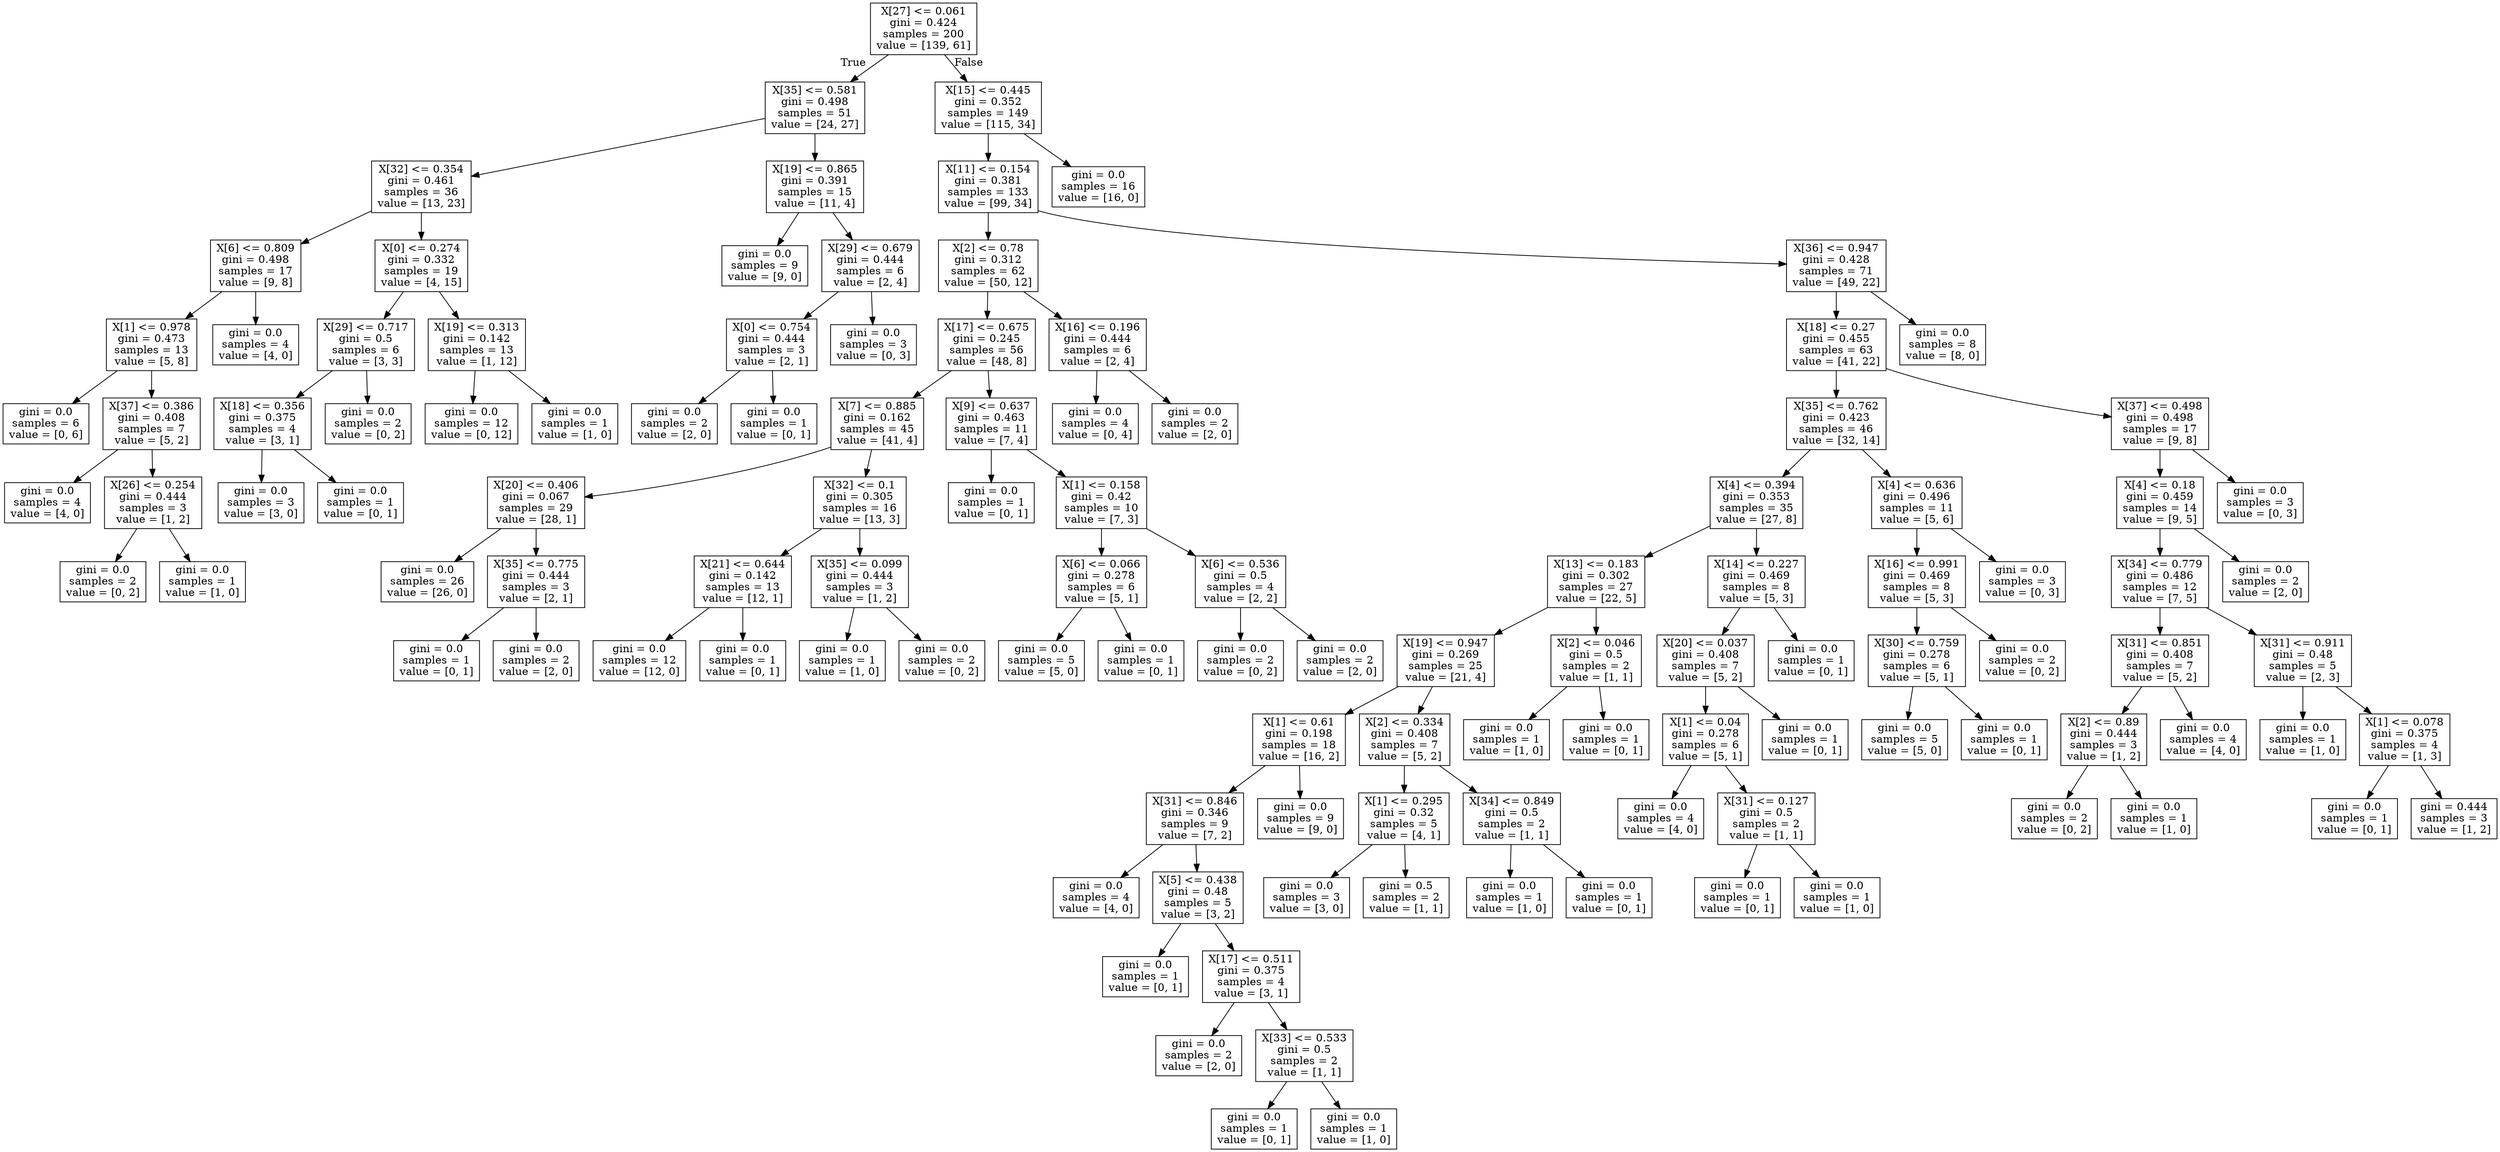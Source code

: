 digraph Tree {
node [shape=box] ;
0 [label="X[27] <= 0.061\ngini = 0.424\nsamples = 200\nvalue = [139, 61]"] ;
1 [label="X[35] <= 0.581\ngini = 0.498\nsamples = 51\nvalue = [24, 27]"] ;
0 -> 1 [labeldistance=2.5, labelangle=45, headlabel="True"] ;
2 [label="X[32] <= 0.354\ngini = 0.461\nsamples = 36\nvalue = [13, 23]"] ;
1 -> 2 ;
3 [label="X[6] <= 0.809\ngini = 0.498\nsamples = 17\nvalue = [9, 8]"] ;
2 -> 3 ;
4 [label="X[1] <= 0.978\ngini = 0.473\nsamples = 13\nvalue = [5, 8]"] ;
3 -> 4 ;
5 [label="gini = 0.0\nsamples = 6\nvalue = [0, 6]"] ;
4 -> 5 ;
6 [label="X[37] <= 0.386\ngini = 0.408\nsamples = 7\nvalue = [5, 2]"] ;
4 -> 6 ;
7 [label="gini = 0.0\nsamples = 4\nvalue = [4, 0]"] ;
6 -> 7 ;
8 [label="X[26] <= 0.254\ngini = 0.444\nsamples = 3\nvalue = [1, 2]"] ;
6 -> 8 ;
9 [label="gini = 0.0\nsamples = 2\nvalue = [0, 2]"] ;
8 -> 9 ;
10 [label="gini = 0.0\nsamples = 1\nvalue = [1, 0]"] ;
8 -> 10 ;
11 [label="gini = 0.0\nsamples = 4\nvalue = [4, 0]"] ;
3 -> 11 ;
12 [label="X[0] <= 0.274\ngini = 0.332\nsamples = 19\nvalue = [4, 15]"] ;
2 -> 12 ;
13 [label="X[29] <= 0.717\ngini = 0.5\nsamples = 6\nvalue = [3, 3]"] ;
12 -> 13 ;
14 [label="X[18] <= 0.356\ngini = 0.375\nsamples = 4\nvalue = [3, 1]"] ;
13 -> 14 ;
15 [label="gini = 0.0\nsamples = 3\nvalue = [3, 0]"] ;
14 -> 15 ;
16 [label="gini = 0.0\nsamples = 1\nvalue = [0, 1]"] ;
14 -> 16 ;
17 [label="gini = 0.0\nsamples = 2\nvalue = [0, 2]"] ;
13 -> 17 ;
18 [label="X[19] <= 0.313\ngini = 0.142\nsamples = 13\nvalue = [1, 12]"] ;
12 -> 18 ;
19 [label="gini = 0.0\nsamples = 12\nvalue = [0, 12]"] ;
18 -> 19 ;
20 [label="gini = 0.0\nsamples = 1\nvalue = [1, 0]"] ;
18 -> 20 ;
21 [label="X[19] <= 0.865\ngini = 0.391\nsamples = 15\nvalue = [11, 4]"] ;
1 -> 21 ;
22 [label="gini = 0.0\nsamples = 9\nvalue = [9, 0]"] ;
21 -> 22 ;
23 [label="X[29] <= 0.679\ngini = 0.444\nsamples = 6\nvalue = [2, 4]"] ;
21 -> 23 ;
24 [label="X[0] <= 0.754\ngini = 0.444\nsamples = 3\nvalue = [2, 1]"] ;
23 -> 24 ;
25 [label="gini = 0.0\nsamples = 2\nvalue = [2, 0]"] ;
24 -> 25 ;
26 [label="gini = 0.0\nsamples = 1\nvalue = [0, 1]"] ;
24 -> 26 ;
27 [label="gini = 0.0\nsamples = 3\nvalue = [0, 3]"] ;
23 -> 27 ;
28 [label="X[15] <= 0.445\ngini = 0.352\nsamples = 149\nvalue = [115, 34]"] ;
0 -> 28 [labeldistance=2.5, labelangle=-45, headlabel="False"] ;
29 [label="X[11] <= 0.154\ngini = 0.381\nsamples = 133\nvalue = [99, 34]"] ;
28 -> 29 ;
30 [label="X[2] <= 0.78\ngini = 0.312\nsamples = 62\nvalue = [50, 12]"] ;
29 -> 30 ;
31 [label="X[17] <= 0.675\ngini = 0.245\nsamples = 56\nvalue = [48, 8]"] ;
30 -> 31 ;
32 [label="X[7] <= 0.885\ngini = 0.162\nsamples = 45\nvalue = [41, 4]"] ;
31 -> 32 ;
33 [label="X[20] <= 0.406\ngini = 0.067\nsamples = 29\nvalue = [28, 1]"] ;
32 -> 33 ;
34 [label="gini = 0.0\nsamples = 26\nvalue = [26, 0]"] ;
33 -> 34 ;
35 [label="X[35] <= 0.775\ngini = 0.444\nsamples = 3\nvalue = [2, 1]"] ;
33 -> 35 ;
36 [label="gini = 0.0\nsamples = 1\nvalue = [0, 1]"] ;
35 -> 36 ;
37 [label="gini = 0.0\nsamples = 2\nvalue = [2, 0]"] ;
35 -> 37 ;
38 [label="X[32] <= 0.1\ngini = 0.305\nsamples = 16\nvalue = [13, 3]"] ;
32 -> 38 ;
39 [label="X[21] <= 0.644\ngini = 0.142\nsamples = 13\nvalue = [12, 1]"] ;
38 -> 39 ;
40 [label="gini = 0.0\nsamples = 12\nvalue = [12, 0]"] ;
39 -> 40 ;
41 [label="gini = 0.0\nsamples = 1\nvalue = [0, 1]"] ;
39 -> 41 ;
42 [label="X[35] <= 0.099\ngini = 0.444\nsamples = 3\nvalue = [1, 2]"] ;
38 -> 42 ;
43 [label="gini = 0.0\nsamples = 1\nvalue = [1, 0]"] ;
42 -> 43 ;
44 [label="gini = 0.0\nsamples = 2\nvalue = [0, 2]"] ;
42 -> 44 ;
45 [label="X[9] <= 0.637\ngini = 0.463\nsamples = 11\nvalue = [7, 4]"] ;
31 -> 45 ;
46 [label="gini = 0.0\nsamples = 1\nvalue = [0, 1]"] ;
45 -> 46 ;
47 [label="X[1] <= 0.158\ngini = 0.42\nsamples = 10\nvalue = [7, 3]"] ;
45 -> 47 ;
48 [label="X[6] <= 0.066\ngini = 0.278\nsamples = 6\nvalue = [5, 1]"] ;
47 -> 48 ;
49 [label="gini = 0.0\nsamples = 5\nvalue = [5, 0]"] ;
48 -> 49 ;
50 [label="gini = 0.0\nsamples = 1\nvalue = [0, 1]"] ;
48 -> 50 ;
51 [label="X[6] <= 0.536\ngini = 0.5\nsamples = 4\nvalue = [2, 2]"] ;
47 -> 51 ;
52 [label="gini = 0.0\nsamples = 2\nvalue = [0, 2]"] ;
51 -> 52 ;
53 [label="gini = 0.0\nsamples = 2\nvalue = [2, 0]"] ;
51 -> 53 ;
54 [label="X[16] <= 0.196\ngini = 0.444\nsamples = 6\nvalue = [2, 4]"] ;
30 -> 54 ;
55 [label="gini = 0.0\nsamples = 4\nvalue = [0, 4]"] ;
54 -> 55 ;
56 [label="gini = 0.0\nsamples = 2\nvalue = [2, 0]"] ;
54 -> 56 ;
57 [label="X[36] <= 0.947\ngini = 0.428\nsamples = 71\nvalue = [49, 22]"] ;
29 -> 57 ;
58 [label="X[18] <= 0.27\ngini = 0.455\nsamples = 63\nvalue = [41, 22]"] ;
57 -> 58 ;
59 [label="X[35] <= 0.762\ngini = 0.423\nsamples = 46\nvalue = [32, 14]"] ;
58 -> 59 ;
60 [label="X[4] <= 0.394\ngini = 0.353\nsamples = 35\nvalue = [27, 8]"] ;
59 -> 60 ;
61 [label="X[13] <= 0.183\ngini = 0.302\nsamples = 27\nvalue = [22, 5]"] ;
60 -> 61 ;
62 [label="X[19] <= 0.947\ngini = 0.269\nsamples = 25\nvalue = [21, 4]"] ;
61 -> 62 ;
63 [label="X[1] <= 0.61\ngini = 0.198\nsamples = 18\nvalue = [16, 2]"] ;
62 -> 63 ;
64 [label="X[31] <= 0.846\ngini = 0.346\nsamples = 9\nvalue = [7, 2]"] ;
63 -> 64 ;
65 [label="gini = 0.0\nsamples = 4\nvalue = [4, 0]"] ;
64 -> 65 ;
66 [label="X[5] <= 0.438\ngini = 0.48\nsamples = 5\nvalue = [3, 2]"] ;
64 -> 66 ;
67 [label="gini = 0.0\nsamples = 1\nvalue = [0, 1]"] ;
66 -> 67 ;
68 [label="X[17] <= 0.511\ngini = 0.375\nsamples = 4\nvalue = [3, 1]"] ;
66 -> 68 ;
69 [label="gini = 0.0\nsamples = 2\nvalue = [2, 0]"] ;
68 -> 69 ;
70 [label="X[33] <= 0.533\ngini = 0.5\nsamples = 2\nvalue = [1, 1]"] ;
68 -> 70 ;
71 [label="gini = 0.0\nsamples = 1\nvalue = [0, 1]"] ;
70 -> 71 ;
72 [label="gini = 0.0\nsamples = 1\nvalue = [1, 0]"] ;
70 -> 72 ;
73 [label="gini = 0.0\nsamples = 9\nvalue = [9, 0]"] ;
63 -> 73 ;
74 [label="X[2] <= 0.334\ngini = 0.408\nsamples = 7\nvalue = [5, 2]"] ;
62 -> 74 ;
75 [label="X[1] <= 0.295\ngini = 0.32\nsamples = 5\nvalue = [4, 1]"] ;
74 -> 75 ;
76 [label="gini = 0.0\nsamples = 3\nvalue = [3, 0]"] ;
75 -> 76 ;
77 [label="gini = 0.5\nsamples = 2\nvalue = [1, 1]"] ;
75 -> 77 ;
78 [label="X[34] <= 0.849\ngini = 0.5\nsamples = 2\nvalue = [1, 1]"] ;
74 -> 78 ;
79 [label="gini = 0.0\nsamples = 1\nvalue = [1, 0]"] ;
78 -> 79 ;
80 [label="gini = 0.0\nsamples = 1\nvalue = [0, 1]"] ;
78 -> 80 ;
81 [label="X[2] <= 0.046\ngini = 0.5\nsamples = 2\nvalue = [1, 1]"] ;
61 -> 81 ;
82 [label="gini = 0.0\nsamples = 1\nvalue = [1, 0]"] ;
81 -> 82 ;
83 [label="gini = 0.0\nsamples = 1\nvalue = [0, 1]"] ;
81 -> 83 ;
84 [label="X[14] <= 0.227\ngini = 0.469\nsamples = 8\nvalue = [5, 3]"] ;
60 -> 84 ;
85 [label="X[20] <= 0.037\ngini = 0.408\nsamples = 7\nvalue = [5, 2]"] ;
84 -> 85 ;
86 [label="X[1] <= 0.04\ngini = 0.278\nsamples = 6\nvalue = [5, 1]"] ;
85 -> 86 ;
87 [label="gini = 0.0\nsamples = 4\nvalue = [4, 0]"] ;
86 -> 87 ;
88 [label="X[31] <= 0.127\ngini = 0.5\nsamples = 2\nvalue = [1, 1]"] ;
86 -> 88 ;
89 [label="gini = 0.0\nsamples = 1\nvalue = [0, 1]"] ;
88 -> 89 ;
90 [label="gini = 0.0\nsamples = 1\nvalue = [1, 0]"] ;
88 -> 90 ;
91 [label="gini = 0.0\nsamples = 1\nvalue = [0, 1]"] ;
85 -> 91 ;
92 [label="gini = 0.0\nsamples = 1\nvalue = [0, 1]"] ;
84 -> 92 ;
93 [label="X[4] <= 0.636\ngini = 0.496\nsamples = 11\nvalue = [5, 6]"] ;
59 -> 93 ;
94 [label="X[16] <= 0.991\ngini = 0.469\nsamples = 8\nvalue = [5, 3]"] ;
93 -> 94 ;
95 [label="X[30] <= 0.759\ngini = 0.278\nsamples = 6\nvalue = [5, 1]"] ;
94 -> 95 ;
96 [label="gini = 0.0\nsamples = 5\nvalue = [5, 0]"] ;
95 -> 96 ;
97 [label="gini = 0.0\nsamples = 1\nvalue = [0, 1]"] ;
95 -> 97 ;
98 [label="gini = 0.0\nsamples = 2\nvalue = [0, 2]"] ;
94 -> 98 ;
99 [label="gini = 0.0\nsamples = 3\nvalue = [0, 3]"] ;
93 -> 99 ;
100 [label="X[37] <= 0.498\ngini = 0.498\nsamples = 17\nvalue = [9, 8]"] ;
58 -> 100 ;
101 [label="X[4] <= 0.18\ngini = 0.459\nsamples = 14\nvalue = [9, 5]"] ;
100 -> 101 ;
102 [label="X[34] <= 0.779\ngini = 0.486\nsamples = 12\nvalue = [7, 5]"] ;
101 -> 102 ;
103 [label="X[31] <= 0.851\ngini = 0.408\nsamples = 7\nvalue = [5, 2]"] ;
102 -> 103 ;
104 [label="X[2] <= 0.89\ngini = 0.444\nsamples = 3\nvalue = [1, 2]"] ;
103 -> 104 ;
105 [label="gini = 0.0\nsamples = 2\nvalue = [0, 2]"] ;
104 -> 105 ;
106 [label="gini = 0.0\nsamples = 1\nvalue = [1, 0]"] ;
104 -> 106 ;
107 [label="gini = 0.0\nsamples = 4\nvalue = [4, 0]"] ;
103 -> 107 ;
108 [label="X[31] <= 0.911\ngini = 0.48\nsamples = 5\nvalue = [2, 3]"] ;
102 -> 108 ;
109 [label="gini = 0.0\nsamples = 1\nvalue = [1, 0]"] ;
108 -> 109 ;
110 [label="X[1] <= 0.078\ngini = 0.375\nsamples = 4\nvalue = [1, 3]"] ;
108 -> 110 ;
111 [label="gini = 0.0\nsamples = 1\nvalue = [0, 1]"] ;
110 -> 111 ;
112 [label="gini = 0.444\nsamples = 3\nvalue = [1, 2]"] ;
110 -> 112 ;
113 [label="gini = 0.0\nsamples = 2\nvalue = [2, 0]"] ;
101 -> 113 ;
114 [label="gini = 0.0\nsamples = 3\nvalue = [0, 3]"] ;
100 -> 114 ;
115 [label="gini = 0.0\nsamples = 8\nvalue = [8, 0]"] ;
57 -> 115 ;
116 [label="gini = 0.0\nsamples = 16\nvalue = [16, 0]"] ;
28 -> 116 ;
}